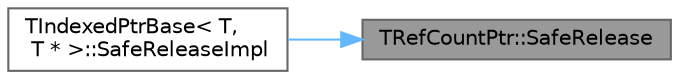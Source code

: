 digraph "TRefCountPtr::SafeRelease"
{
 // INTERACTIVE_SVG=YES
 // LATEX_PDF_SIZE
  bgcolor="transparent";
  edge [fontname=Helvetica,fontsize=10,labelfontname=Helvetica,labelfontsize=10];
  node [fontname=Helvetica,fontsize=10,shape=box,height=0.2,width=0.4];
  rankdir="RL";
  Node1 [id="Node000001",label="TRefCountPtr::SafeRelease",height=0.2,width=0.4,color="gray40", fillcolor="grey60", style="filled", fontcolor="black",tooltip=" "];
  Node1 -> Node2 [id="edge1_Node000001_Node000002",dir="back",color="steelblue1",style="solid",tooltip=" "];
  Node2 [id="Node000002",label="TIndexedPtrBase\< T,\l T * \>::SafeReleaseImpl",height=0.2,width=0.4,color="grey40", fillcolor="white", style="filled",URL="$dd/d95/classTIndexedPtrBase.html#af40b2bb43d3d3d578bba806ea5614bb9",tooltip=" "];
}
